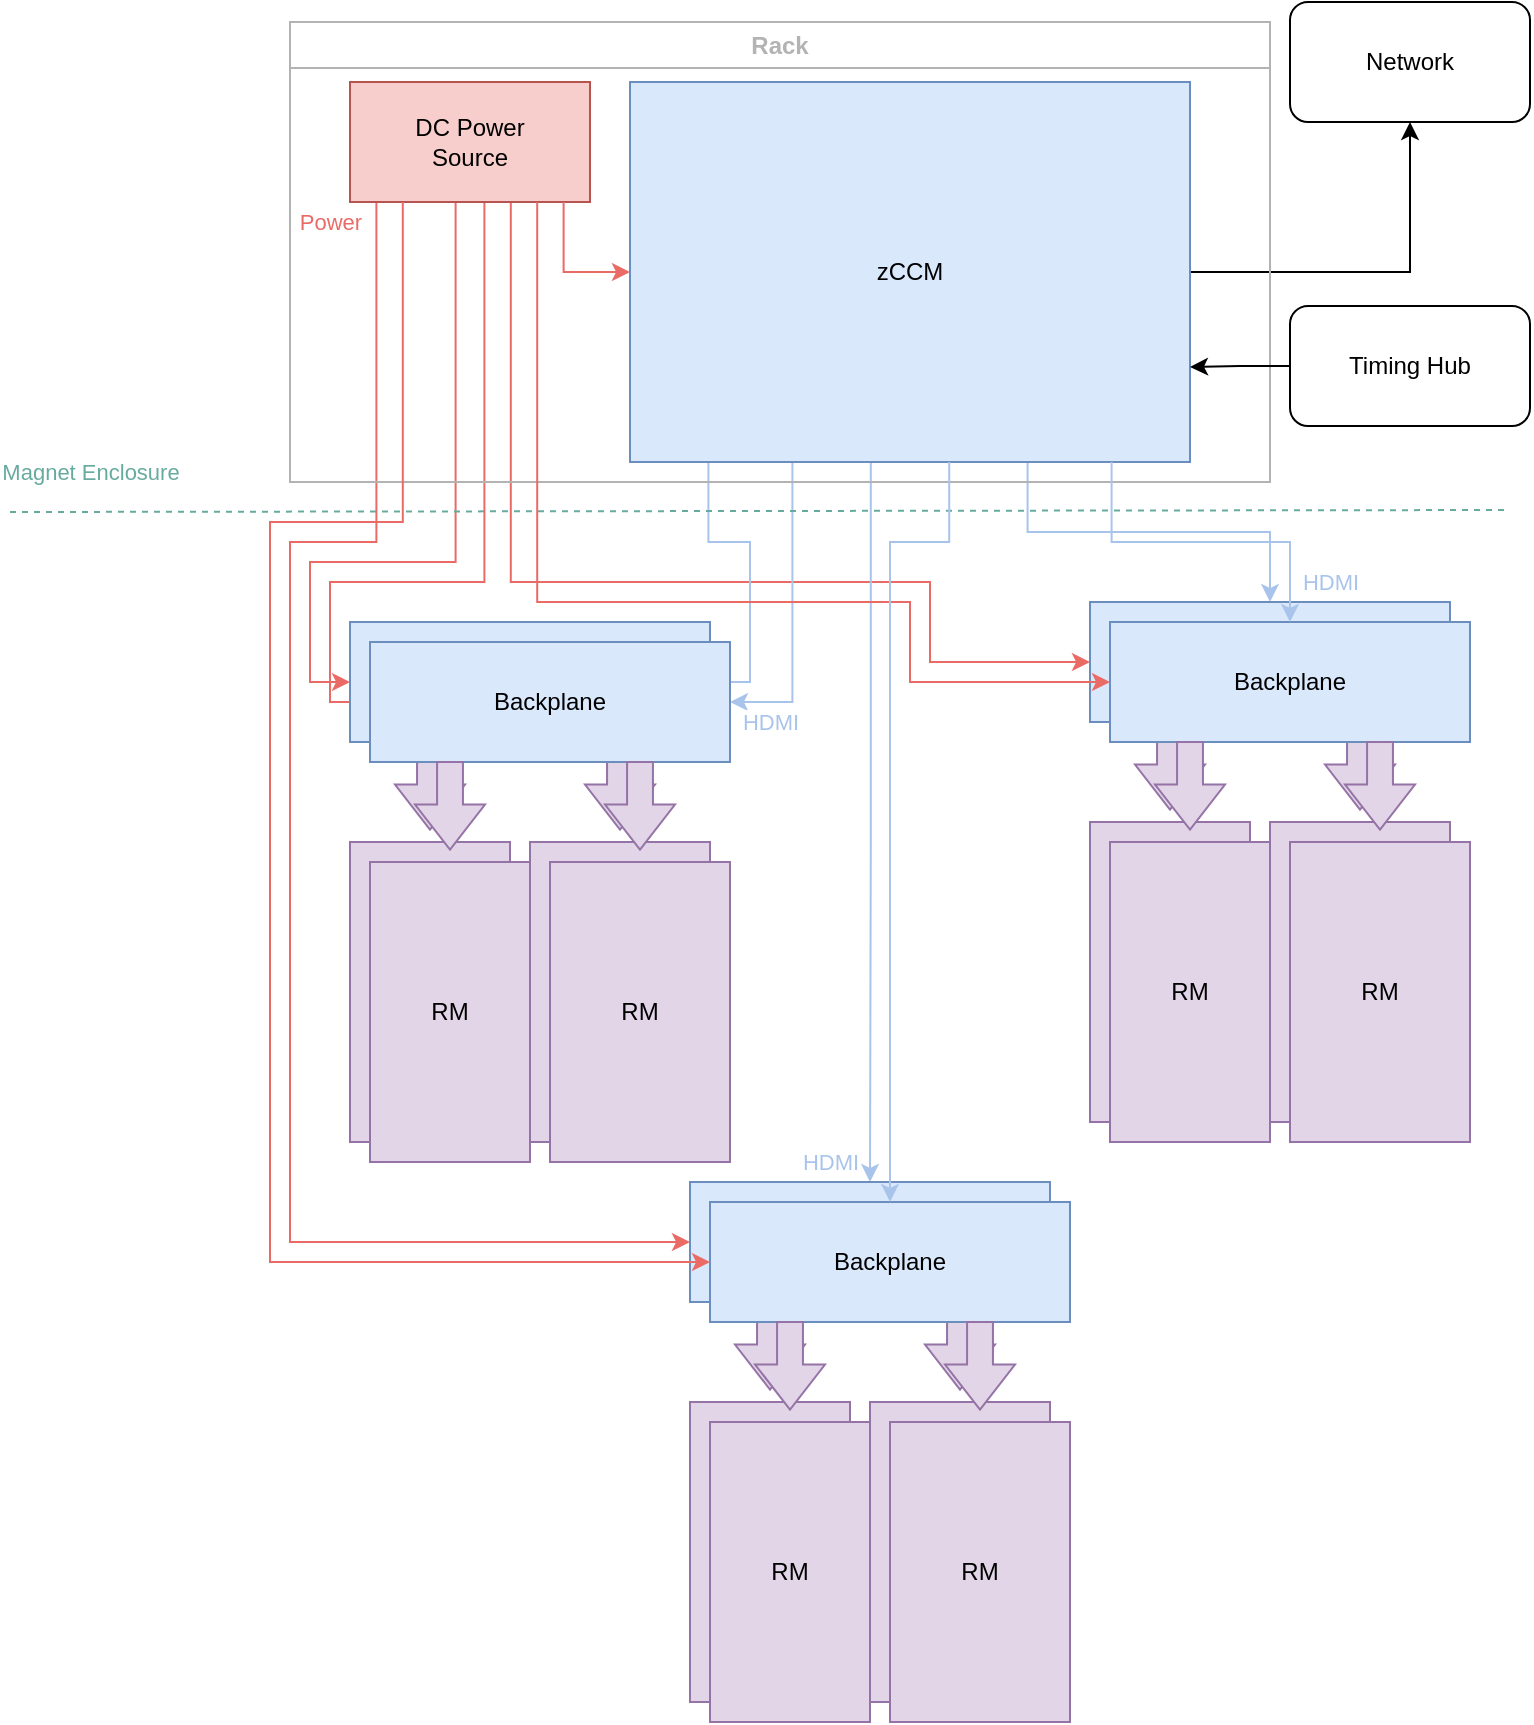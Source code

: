 <mxfile version="23.1.5" type="github">
  <diagram name="Page-1" id="xZP488rZPJi2ZdSsPcGa">
    <mxGraphModel dx="2074" dy="1140" grid="1" gridSize="10" guides="1" tooltips="1" connect="1" arrows="1" fold="1" page="1" pageScale="1" pageWidth="850" pageHeight="1100" math="0" shadow="0">
      <root>
        <mxCell id="0" />
        <mxCell id="1" parent="0" />
        <mxCell id="UyOeRSZJQ-lY5JX8VOUv-36" style="edgeStyle=orthogonalEdgeStyle;rounded=0;orthogonalLoop=1;jettySize=auto;html=1;entryX=0;entryY=0.5;entryDx=0;entryDy=0;exitX=0.44;exitY=1;exitDx=0;exitDy=0;exitPerimeter=0;strokeColor=#EA6B66;" parent="1" source="UyOeRSZJQ-lY5JX8VOUv-6" target="UyOeRSZJQ-lY5JX8VOUv-30" edge="1">
          <mxGeometry relative="1" as="geometry">
            <mxPoint x="240" y="220" as="sourcePoint" />
            <Array as="points">
              <mxPoint x="273" y="400" />
              <mxPoint x="200" y="400" />
              <mxPoint x="200" y="460" />
            </Array>
          </mxGeometry>
        </mxCell>
        <mxCell id="UyOeRSZJQ-lY5JX8VOUv-45" style="edgeStyle=orthogonalEdgeStyle;rounded=0;orthogonalLoop=1;jettySize=auto;html=1;exitX=0.56;exitY=1;exitDx=0;exitDy=0;exitPerimeter=0;entryX=0;entryY=0.5;entryDx=0;entryDy=0;strokeColor=#EA6B66;" parent="1" source="UyOeRSZJQ-lY5JX8VOUv-6" target="UyOeRSZJQ-lY5JX8VOUv-41" edge="1">
          <mxGeometry relative="1" as="geometry">
            <Array as="points">
              <mxPoint x="287" y="410" />
              <mxPoint x="210" y="410" />
              <mxPoint x="210" y="470" />
            </Array>
          </mxGeometry>
        </mxCell>
        <mxCell id="UyOeRSZJQ-lY5JX8VOUv-67" style="edgeStyle=orthogonalEdgeStyle;rounded=0;orthogonalLoop=1;jettySize=auto;html=1;entryX=0;entryY=0.5;entryDx=0;entryDy=0;exitX=0.67;exitY=1;exitDx=0;exitDy=0;exitPerimeter=0;strokeColor=#EA6B66;" parent="1" source="UyOeRSZJQ-lY5JX8VOUv-6" target="UyOeRSZJQ-lY5JX8VOUv-49" edge="1">
          <mxGeometry relative="1" as="geometry">
            <mxPoint x="300" y="270" as="sourcePoint" />
            <Array as="points">
              <mxPoint x="300" y="410" />
              <mxPoint x="510" y="410" />
              <mxPoint x="510" y="450" />
            </Array>
          </mxGeometry>
        </mxCell>
        <mxCell id="UyOeRSZJQ-lY5JX8VOUv-72" style="edgeStyle=orthogonalEdgeStyle;rounded=0;orthogonalLoop=1;jettySize=auto;html=1;exitX=0.11;exitY=1;exitDx=0;exitDy=0;exitPerimeter=0;entryX=0;entryY=0.5;entryDx=0;entryDy=0;strokeColor=#EA6B66;" parent="1" source="UyOeRSZJQ-lY5JX8VOUv-6" target="UyOeRSZJQ-lY5JX8VOUv-59" edge="1">
          <mxGeometry relative="1" as="geometry">
            <Array as="points">
              <mxPoint x="233" y="390" />
              <mxPoint x="190" y="390" />
              <mxPoint x="190" y="740" />
            </Array>
          </mxGeometry>
        </mxCell>
        <mxCell id="UyOeRSZJQ-lY5JX8VOUv-6" value="DC Power&lt;br&gt;Source" style="rounded=0;whiteSpace=wrap;html=1;points=[[0,0,0,0,0],[0,0.25,0,0,0],[0,0.5,0,0,0],[0,0.75,0,0,0],[0,1,0,0,0],[0.11,1,0,0,0],[0.22,1,0,0,0],[0.25,0,0,0,0],[0.33,1,0,0,0],[0.44,1,0,0,0],[0.5,0,0,0,0],[0.56,1,0,0,0],[0.67,1,0,0,0],[0.75,0,0,0,0],[0.78,1,0,0,0],[0.89,1,0,0,0],[1,0,0,0,0],[1,0.25,0,0,0],[1,0.5,0,0,0],[1,0.75,0,0,0],[1,1,0,0,0]];strokeColor=#b85450;fillColor=#f8cecc;" parent="1" vertex="1">
          <mxGeometry x="220" y="160" width="120" height="60" as="geometry" />
        </mxCell>
        <mxCell id="UyOeRSZJQ-lY5JX8VOUv-37" style="edgeStyle=orthogonalEdgeStyle;rounded=0;orthogonalLoop=1;jettySize=auto;html=1;exitX=0.14;exitY=1;exitDx=0;exitDy=0;exitPerimeter=0;entryX=1;entryY=0.5;entryDx=0;entryDy=0;strokeColor=#A9C4EB;" parent="1" source="UyOeRSZJQ-lY5JX8VOUv-7" target="UyOeRSZJQ-lY5JX8VOUv-30" edge="1">
          <mxGeometry relative="1" as="geometry" />
        </mxCell>
        <mxCell id="UyOeRSZJQ-lY5JX8VOUv-46" value="HDMI" style="edgeStyle=orthogonalEdgeStyle;rounded=0;orthogonalLoop=1;jettySize=auto;html=1;exitX=0.29;exitY=1;exitDx=0;exitDy=0;exitPerimeter=0;entryX=1;entryY=0.5;entryDx=0;entryDy=0;strokeColor=#A9C4EB;fontColor=#A9C4EB;" parent="1" source="UyOeRSZJQ-lY5JX8VOUv-7" target="UyOeRSZJQ-lY5JX8VOUv-41" edge="1">
          <mxGeometry x="0.735" y="10" relative="1" as="geometry">
            <mxPoint as="offset" />
          </mxGeometry>
        </mxCell>
        <mxCell id="UyOeRSZJQ-lY5JX8VOUv-73" style="edgeStyle=orthogonalEdgeStyle;rounded=0;orthogonalLoop=1;jettySize=auto;html=1;exitX=0.71;exitY=1;exitDx=0;exitDy=0;exitPerimeter=0;entryX=0.5;entryY=0;entryDx=0;entryDy=0;strokeColor=#A9C4EB;" parent="1" source="UyOeRSZJQ-lY5JX8VOUv-7" target="UyOeRSZJQ-lY5JX8VOUv-49" edge="1">
          <mxGeometry relative="1" as="geometry" />
        </mxCell>
        <mxCell id="UyOeRSZJQ-lY5JX8VOUv-76" value="HDMI" style="edgeStyle=orthogonalEdgeStyle;rounded=0;orthogonalLoop=1;jettySize=auto;html=1;exitX=0.43;exitY=1;exitDx=0;exitDy=0;exitPerimeter=0;entryX=0.5;entryY=0;entryDx=0;entryDy=0;strokeColor=#A9C4EB;fontColor=#A9C4EB;" parent="1" source="UyOeRSZJQ-lY5JX8VOUv-7" target="UyOeRSZJQ-lY5JX8VOUv-59" edge="1">
          <mxGeometry x="0.945" y="-20" relative="1" as="geometry">
            <Array as="points">
              <mxPoint x="480" y="540" />
              <mxPoint x="480" y="540" />
            </Array>
            <mxPoint as="offset" />
          </mxGeometry>
        </mxCell>
        <mxCell id="UyOeRSZJQ-lY5JX8VOUv-78" style="edgeStyle=orthogonalEdgeStyle;rounded=0;orthogonalLoop=1;jettySize=auto;html=1;exitX=1;exitY=0.5;exitDx=0;exitDy=0;exitPerimeter=0;entryX=0.5;entryY=1;entryDx=0;entryDy=0;" parent="1" source="UyOeRSZJQ-lY5JX8VOUv-7" target="UyOeRSZJQ-lY5JX8VOUv-77" edge="1">
          <mxGeometry relative="1" as="geometry" />
        </mxCell>
        <mxCell id="UyOeRSZJQ-lY5JX8VOUv-7" value="zCCM" style="rounded=0;whiteSpace=wrap;html=1;points=[[0,0,0,0,0],[0,0.25,0,0,0],[0,0.5,0,0,0],[0,0.75,0,0,0],[0,1,0,0,0],[0.14,1,0,0,0],[0.25,0,0,0,0],[0.29,1,0,0,0],[0.43,1,0,0,0],[0.5,0,0,0,0],[0.57,1,0,0,0],[0.71,1,0,0,0],[0.75,0,0,0,0],[0.86,1,0,0,0],[1,0,0,0,0],[1,0.25,0,0,0],[1,0.5,0,0,0],[1,0.75,0,0,0],[1,1,0,0,0]];strokeColor=#6c8ebf;fillColor=#dae8fc;" parent="1" vertex="1">
          <mxGeometry x="360" y="160" width="280" height="190" as="geometry" />
        </mxCell>
        <mxCell id="UyOeRSZJQ-lY5JX8VOUv-28" value="RM" style="rounded=0;whiteSpace=wrap;html=1;fillColor=#e1d5e7;strokeColor=#9673a6;" parent="1" vertex="1">
          <mxGeometry x="220" y="540" width="80" height="150" as="geometry" />
        </mxCell>
        <mxCell id="UyOeRSZJQ-lY5JX8VOUv-29" value="RM" style="rounded=0;whiteSpace=wrap;html=1;fillColor=#e1d5e7;strokeColor=#9673a6;" parent="1" vertex="1">
          <mxGeometry x="310" y="540" width="90" height="150" as="geometry" />
        </mxCell>
        <mxCell id="UyOeRSZJQ-lY5JX8VOUv-30" value="Backplane" style="rounded=0;whiteSpace=wrap;html=1;fillColor=#dae8fc;strokeColor=#6c8ebf;" parent="1" vertex="1">
          <mxGeometry x="220" y="430" width="180" height="60" as="geometry" />
        </mxCell>
        <mxCell id="UyOeRSZJQ-lY5JX8VOUv-31" value="" style="html=1;shadow=0;dashed=0;align=center;verticalAlign=middle;shape=mxgraph.arrows2.arrow;dy=0.63;dx=22.5;notch=0;rotation=90;fillColor=#e1d5e7;strokeColor=#9673a6;" parent="1" vertex="1">
          <mxGeometry x="238.12" y="494.38" width="43.75" height="35" as="geometry" />
        </mxCell>
        <mxCell id="UyOeRSZJQ-lY5JX8VOUv-32" value="" style="html=1;shadow=0;dashed=0;align=center;verticalAlign=middle;shape=mxgraph.arrows2.arrow;dy=0.63;dx=22.5;notch=0;rotation=90;fillColor=#e1d5e7;strokeColor=#9673a6;" parent="1" vertex="1">
          <mxGeometry x="333.12" y="494.38" width="43.75" height="35" as="geometry" />
        </mxCell>
        <mxCell id="UyOeRSZJQ-lY5JX8VOUv-33" value="Rack" style="swimlane;whiteSpace=wrap;html=1;fontColor=#B3B3B3;strokeColor=#B3B3B3;" parent="1" vertex="1">
          <mxGeometry x="190" y="130" width="490" height="230" as="geometry" />
        </mxCell>
        <mxCell id="UyOeRSZJQ-lY5JX8VOUv-38" value="Magnet Enclosure" style="endArrow=none;dashed=1;html=1;rounded=0;strokeColor=#67AB9F;fontColor=#67AB9F;" parent="1" edge="1">
          <mxGeometry x="-0.893" y="20" width="50" height="50" relative="1" as="geometry">
            <mxPoint x="50" y="375" as="sourcePoint" />
            <mxPoint x="800" y="374" as="targetPoint" />
            <mxPoint as="offset" />
          </mxGeometry>
        </mxCell>
        <mxCell id="UyOeRSZJQ-lY5JX8VOUv-39" value="RM" style="rounded=0;whiteSpace=wrap;html=1;fillColor=#e1d5e7;strokeColor=#9673a6;" parent="1" vertex="1">
          <mxGeometry x="230" y="550" width="80" height="150" as="geometry" />
        </mxCell>
        <mxCell id="UyOeRSZJQ-lY5JX8VOUv-40" value="RM" style="rounded=0;whiteSpace=wrap;html=1;fillColor=#e1d5e7;strokeColor=#9673a6;" parent="1" vertex="1">
          <mxGeometry x="320" y="550" width="90" height="150" as="geometry" />
        </mxCell>
        <mxCell id="UyOeRSZJQ-lY5JX8VOUv-41" value="Backplane" style="rounded=0;whiteSpace=wrap;html=1;fillColor=#dae8fc;strokeColor=#6c8ebf;" parent="1" vertex="1">
          <mxGeometry x="230" y="440" width="180" height="60" as="geometry" />
        </mxCell>
        <mxCell id="UyOeRSZJQ-lY5JX8VOUv-42" value="" style="html=1;shadow=0;dashed=0;align=center;verticalAlign=middle;shape=mxgraph.arrows2.arrow;dy=0.63;dx=22.5;notch=0;rotation=90;fillColor=#e1d5e7;strokeColor=#9673a6;" parent="1" vertex="1">
          <mxGeometry x="248.13" y="504.38" width="43.75" height="35" as="geometry" />
        </mxCell>
        <mxCell id="UyOeRSZJQ-lY5JX8VOUv-43" value="" style="html=1;shadow=0;dashed=0;align=center;verticalAlign=middle;shape=mxgraph.arrows2.arrow;dy=0.63;dx=22.5;notch=0;rotation=90;fillColor=#e1d5e7;strokeColor=#9673a6;" parent="1" vertex="1">
          <mxGeometry x="343.13" y="504.38" width="43.75" height="35" as="geometry" />
        </mxCell>
        <mxCell id="UyOeRSZJQ-lY5JX8VOUv-47" value="RM" style="rounded=0;whiteSpace=wrap;html=1;fillColor=#e1d5e7;strokeColor=#9673a6;" parent="1" vertex="1">
          <mxGeometry x="590" y="530" width="80" height="150" as="geometry" />
        </mxCell>
        <mxCell id="UyOeRSZJQ-lY5JX8VOUv-48" value="RM" style="rounded=0;whiteSpace=wrap;html=1;fillColor=#e1d5e7;strokeColor=#9673a6;" parent="1" vertex="1">
          <mxGeometry x="680" y="530" width="90" height="150" as="geometry" />
        </mxCell>
        <mxCell id="UyOeRSZJQ-lY5JX8VOUv-49" value="Backplane" style="rounded=0;whiteSpace=wrap;html=1;fillColor=#dae8fc;strokeColor=#6c8ebf;" parent="1" vertex="1">
          <mxGeometry x="590" y="420" width="180" height="60" as="geometry" />
        </mxCell>
        <mxCell id="UyOeRSZJQ-lY5JX8VOUv-50" value="" style="html=1;shadow=0;dashed=0;align=center;verticalAlign=middle;shape=mxgraph.arrows2.arrow;dy=0.63;dx=22.5;notch=0;rotation=90;fillColor=#e1d5e7;strokeColor=#9673a6;" parent="1" vertex="1">
          <mxGeometry x="608.12" y="484.38" width="43.75" height="35" as="geometry" />
        </mxCell>
        <mxCell id="UyOeRSZJQ-lY5JX8VOUv-51" value="" style="html=1;shadow=0;dashed=0;align=center;verticalAlign=middle;shape=mxgraph.arrows2.arrow;dy=0.63;dx=22.5;notch=0;rotation=90;fillColor=#e1d5e7;strokeColor=#9673a6;" parent="1" vertex="1">
          <mxGeometry x="703.12" y="484.38" width="43.75" height="35" as="geometry" />
        </mxCell>
        <mxCell id="UyOeRSZJQ-lY5JX8VOUv-52" value="RM" style="rounded=0;whiteSpace=wrap;html=1;fillColor=#e1d5e7;strokeColor=#9673a6;" parent="1" vertex="1">
          <mxGeometry x="600" y="540" width="80" height="150" as="geometry" />
        </mxCell>
        <mxCell id="UyOeRSZJQ-lY5JX8VOUv-53" value="RM" style="rounded=0;whiteSpace=wrap;html=1;fillColor=#e1d5e7;strokeColor=#9673a6;" parent="1" vertex="1">
          <mxGeometry x="690" y="540" width="90" height="150" as="geometry" />
        </mxCell>
        <mxCell id="UyOeRSZJQ-lY5JX8VOUv-54" value="Backplane" style="rounded=0;whiteSpace=wrap;html=1;fillColor=#dae8fc;strokeColor=#6c8ebf;" parent="1" vertex="1">
          <mxGeometry x="600" y="430" width="180" height="60" as="geometry" />
        </mxCell>
        <mxCell id="UyOeRSZJQ-lY5JX8VOUv-55" value="" style="html=1;shadow=0;dashed=0;align=center;verticalAlign=middle;shape=mxgraph.arrows2.arrow;dy=0.63;dx=22.5;notch=0;rotation=90;fillColor=#e1d5e7;strokeColor=#9673a6;" parent="1" vertex="1">
          <mxGeometry x="618.13" y="494.38" width="43.75" height="35" as="geometry" />
        </mxCell>
        <mxCell id="UyOeRSZJQ-lY5JX8VOUv-56" value="" style="html=1;shadow=0;dashed=0;align=center;verticalAlign=middle;shape=mxgraph.arrows2.arrow;dy=0.63;dx=22.5;notch=0;rotation=90;fillColor=#e1d5e7;strokeColor=#9673a6;" parent="1" vertex="1">
          <mxGeometry x="713.13" y="494.38" width="43.75" height="35" as="geometry" />
        </mxCell>
        <mxCell id="UyOeRSZJQ-lY5JX8VOUv-57" value="RM" style="rounded=0;whiteSpace=wrap;html=1;fillColor=#e1d5e7;strokeColor=#9673a6;" parent="1" vertex="1">
          <mxGeometry x="390" y="820" width="80" height="150" as="geometry" />
        </mxCell>
        <mxCell id="UyOeRSZJQ-lY5JX8VOUv-58" value="RM" style="rounded=0;whiteSpace=wrap;html=1;fillColor=#e1d5e7;strokeColor=#9673a6;" parent="1" vertex="1">
          <mxGeometry x="480" y="820" width="90" height="150" as="geometry" />
        </mxCell>
        <mxCell id="UyOeRSZJQ-lY5JX8VOUv-59" value="Backplane" style="rounded=0;whiteSpace=wrap;html=1;fillColor=#dae8fc;strokeColor=#6c8ebf;" parent="1" vertex="1">
          <mxGeometry x="390" y="710" width="180" height="60" as="geometry" />
        </mxCell>
        <mxCell id="UyOeRSZJQ-lY5JX8VOUv-60" value="" style="html=1;shadow=0;dashed=0;align=center;verticalAlign=middle;shape=mxgraph.arrows2.arrow;dy=0.63;dx=22.5;notch=0;rotation=90;fillColor=#e1d5e7;strokeColor=#9673a6;" parent="1" vertex="1">
          <mxGeometry x="408.12" y="774.38" width="43.75" height="35" as="geometry" />
        </mxCell>
        <mxCell id="UyOeRSZJQ-lY5JX8VOUv-61" value="" style="html=1;shadow=0;dashed=0;align=center;verticalAlign=middle;shape=mxgraph.arrows2.arrow;dy=0.63;dx=22.5;notch=0;rotation=90;fillColor=#e1d5e7;strokeColor=#9673a6;" parent="1" vertex="1">
          <mxGeometry x="503.12" y="774.38" width="43.75" height="35" as="geometry" />
        </mxCell>
        <mxCell id="UyOeRSZJQ-lY5JX8VOUv-62" value="RM" style="rounded=0;whiteSpace=wrap;html=1;fillColor=#e1d5e7;strokeColor=#9673a6;" parent="1" vertex="1">
          <mxGeometry x="400" y="830" width="80" height="150" as="geometry" />
        </mxCell>
        <mxCell id="UyOeRSZJQ-lY5JX8VOUv-63" value="RM" style="rounded=0;whiteSpace=wrap;html=1;fillColor=#e1d5e7;strokeColor=#9673a6;" parent="1" vertex="1">
          <mxGeometry x="490" y="830" width="90" height="150" as="geometry" />
        </mxCell>
        <mxCell id="UyOeRSZJQ-lY5JX8VOUv-64" value="Backplane" style="rounded=0;whiteSpace=wrap;html=1;fillColor=#dae8fc;strokeColor=#6c8ebf;" parent="1" vertex="1">
          <mxGeometry x="400" y="720" width="180" height="60" as="geometry" />
        </mxCell>
        <mxCell id="UyOeRSZJQ-lY5JX8VOUv-65" value="" style="html=1;shadow=0;dashed=0;align=center;verticalAlign=middle;shape=mxgraph.arrows2.arrow;dy=0.63;dx=22.5;notch=0;rotation=90;fillColor=#e1d5e7;strokeColor=#9673a6;" parent="1" vertex="1">
          <mxGeometry x="418.13" y="784.38" width="43.75" height="35" as="geometry" />
        </mxCell>
        <mxCell id="UyOeRSZJQ-lY5JX8VOUv-66" value="" style="html=1;shadow=0;dashed=0;align=center;verticalAlign=middle;shape=mxgraph.arrows2.arrow;dy=0.63;dx=22.5;notch=0;rotation=90;fillColor=#e1d5e7;strokeColor=#9673a6;" parent="1" vertex="1">
          <mxGeometry x="513.13" y="784.38" width="43.75" height="35" as="geometry" />
        </mxCell>
        <mxCell id="UyOeRSZJQ-lY5JX8VOUv-68" value="" style="edgeStyle=orthogonalEdgeStyle;rounded=0;orthogonalLoop=1;jettySize=auto;html=1;exitX=0.78;exitY=1;exitDx=0;exitDy=0;exitPerimeter=0;entryX=0;entryY=0.5;entryDx=0;entryDy=0;strokeColor=#EA6B66;fontColor=#EA6B66;" parent="1" source="UyOeRSZJQ-lY5JX8VOUv-6" target="UyOeRSZJQ-lY5JX8VOUv-54" edge="1">
          <mxGeometry x="0.81" y="-10" relative="1" as="geometry">
            <Array as="points">
              <mxPoint x="314" y="420" />
              <mxPoint x="500" y="420" />
              <mxPoint x="500" y="460" />
            </Array>
            <mxPoint as="offset" />
          </mxGeometry>
        </mxCell>
        <mxCell id="UyOeRSZJQ-lY5JX8VOUv-69" style="edgeStyle=orthogonalEdgeStyle;rounded=0;orthogonalLoop=1;jettySize=auto;html=1;exitX=0.89;exitY=1;exitDx=0;exitDy=0;exitPerimeter=0;entryX=0;entryY=0.5;entryDx=0;entryDy=0;entryPerimeter=0;strokeColor=#EA6B66;" parent="1" source="UyOeRSZJQ-lY5JX8VOUv-6" target="UyOeRSZJQ-lY5JX8VOUv-7" edge="1">
          <mxGeometry relative="1" as="geometry" />
        </mxCell>
        <mxCell id="UyOeRSZJQ-lY5JX8VOUv-70" value="Power" style="edgeStyle=orthogonalEdgeStyle;rounded=0;orthogonalLoop=1;jettySize=auto;html=1;exitX=0.22;exitY=1;exitDx=0;exitDy=0;exitPerimeter=0;entryX=0;entryY=0.5;entryDx=0;entryDy=0;strokeColor=#EA6B66;fontColor=#EA6B66;" parent="1" source="UyOeRSZJQ-lY5JX8VOUv-6" target="UyOeRSZJQ-lY5JX8VOUv-64" edge="1">
          <mxGeometry x="-0.976" y="-36" relative="1" as="geometry">
            <Array as="points">
              <mxPoint x="246" y="380" />
              <mxPoint x="180" y="380" />
              <mxPoint x="180" y="750" />
            </Array>
            <mxPoint as="offset" />
          </mxGeometry>
        </mxCell>
        <mxCell id="UyOeRSZJQ-lY5JX8VOUv-74" value="HDMI" style="edgeStyle=orthogonalEdgeStyle;rounded=0;orthogonalLoop=1;jettySize=auto;html=1;exitX=0.86;exitY=1;exitDx=0;exitDy=0;exitPerimeter=0;entryX=0.5;entryY=0;entryDx=0;entryDy=0;strokeColor=#A9C4EB;fontColor=#A9C4EB;" parent="1" source="UyOeRSZJQ-lY5JX8VOUv-7" target="UyOeRSZJQ-lY5JX8VOUv-54" edge="1">
          <mxGeometry x="0.763" y="20" relative="1" as="geometry">
            <Array as="points">
              <mxPoint x="601" y="390" />
              <mxPoint x="690" y="390" />
            </Array>
            <mxPoint as="offset" />
          </mxGeometry>
        </mxCell>
        <mxCell id="UyOeRSZJQ-lY5JX8VOUv-75" style="edgeStyle=orthogonalEdgeStyle;rounded=0;orthogonalLoop=1;jettySize=auto;html=1;exitX=0.57;exitY=1;exitDx=0;exitDy=0;exitPerimeter=0;entryX=0.5;entryY=0;entryDx=0;entryDy=0;strokeColor=#A9C4EB;" parent="1" source="UyOeRSZJQ-lY5JX8VOUv-7" target="UyOeRSZJQ-lY5JX8VOUv-64" edge="1">
          <mxGeometry relative="1" as="geometry">
            <Array as="points">
              <mxPoint x="520" y="390" />
              <mxPoint x="490" y="390" />
            </Array>
          </mxGeometry>
        </mxCell>
        <mxCell id="UyOeRSZJQ-lY5JX8VOUv-77" value="Network" style="rounded=1;whiteSpace=wrap;html=1;" parent="1" vertex="1">
          <mxGeometry x="690" y="120" width="120" height="60" as="geometry" />
        </mxCell>
        <mxCell id="bRiZ876x5ekHmRelL1G7-1" value="Timing Hub" style="rounded=1;whiteSpace=wrap;html=1;" vertex="1" parent="1">
          <mxGeometry x="690" y="272" width="120" height="60" as="geometry" />
        </mxCell>
        <mxCell id="bRiZ876x5ekHmRelL1G7-2" style="edgeStyle=orthogonalEdgeStyle;rounded=0;orthogonalLoop=1;jettySize=auto;html=1;exitX=0;exitY=0.5;exitDx=0;exitDy=0;entryX=1;entryY=0.75;entryDx=0;entryDy=0;entryPerimeter=0;" edge="1" parent="1" source="bRiZ876x5ekHmRelL1G7-1" target="UyOeRSZJQ-lY5JX8VOUv-7">
          <mxGeometry relative="1" as="geometry" />
        </mxCell>
      </root>
    </mxGraphModel>
  </diagram>
</mxfile>
